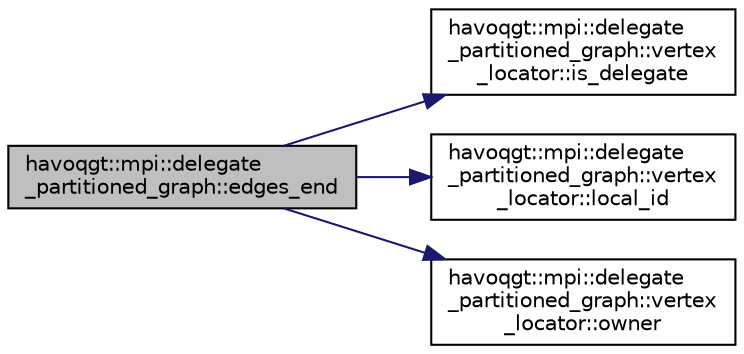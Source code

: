digraph "havoqgt::mpi::delegate_partitioned_graph::edges_end"
{
  edge [fontname="Helvetica",fontsize="10",labelfontname="Helvetica",labelfontsize="10"];
  node [fontname="Helvetica",fontsize="10",shape=record];
  rankdir="LR";
  Node1 [label="havoqgt::mpi::delegate\l_partitioned_graph::edges_end",height=0.2,width=0.4,color="black", fillcolor="grey75", style="filled", fontcolor="black"];
  Node1 -> Node2 [color="midnightblue",fontsize="10",style="solid",fontname="Helvetica"];
  Node2 [label="havoqgt::mpi::delegate\l_partitioned_graph::vertex\l_locator::is_delegate",height=0.2,width=0.4,color="black", fillcolor="white", style="filled",URL="$classhavoqgt_1_1mpi_1_1delegate__partitioned__graph_1_1vertex__locator.html#ac5584a2e84885feffba8761ea6c2d273"];
  Node1 -> Node3 [color="midnightblue",fontsize="10",style="solid",fontname="Helvetica"];
  Node3 [label="havoqgt::mpi::delegate\l_partitioned_graph::vertex\l_locator::local_id",height=0.2,width=0.4,color="black", fillcolor="white", style="filled",URL="$classhavoqgt_1_1mpi_1_1delegate__partitioned__graph_1_1vertex__locator.html#a40da45a2da0f012d1bb100e95bcf5f63"];
  Node1 -> Node4 [color="midnightblue",fontsize="10",style="solid",fontname="Helvetica"];
  Node4 [label="havoqgt::mpi::delegate\l_partitioned_graph::vertex\l_locator::owner",height=0.2,width=0.4,color="black", fillcolor="white", style="filled",URL="$classhavoqgt_1_1mpi_1_1delegate__partitioned__graph_1_1vertex__locator.html#a5d734bcc61855f6d9687bcb295e8f7a4"];
}
